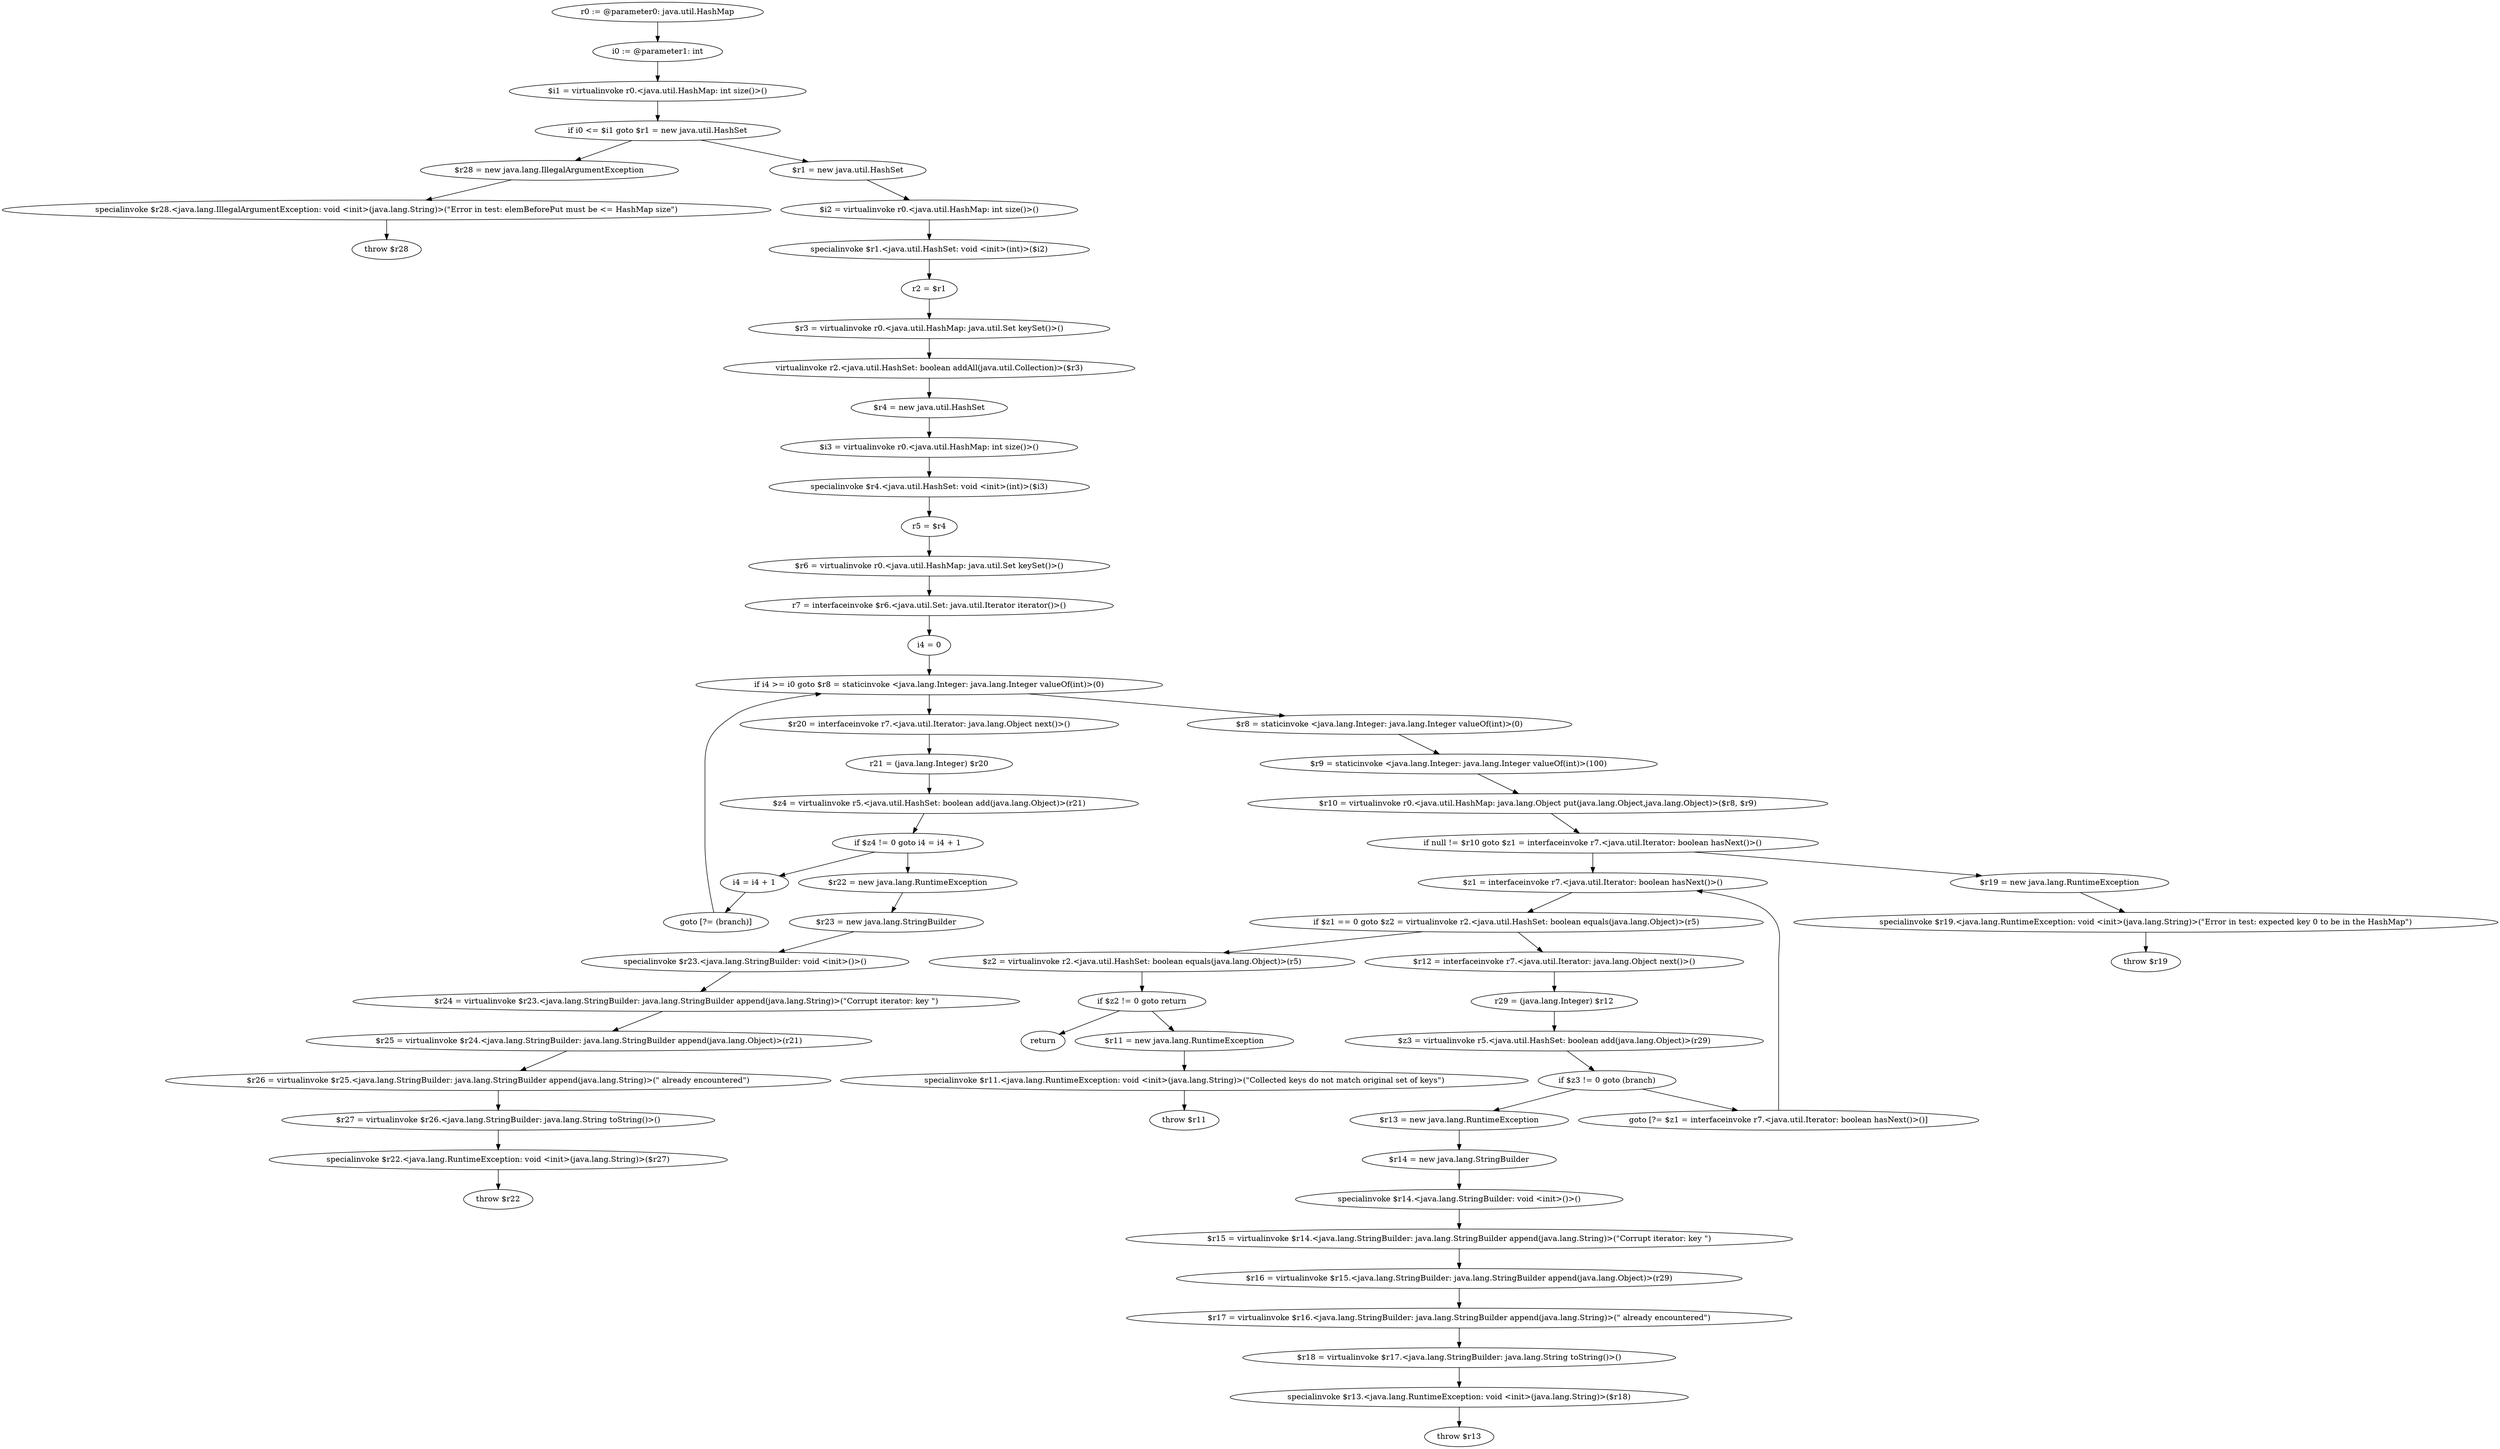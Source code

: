 digraph "unitGraph" {
    "r0 := @parameter0: java.util.HashMap"
    "i0 := @parameter1: int"
    "$i1 = virtualinvoke r0.<java.util.HashMap: int size()>()"
    "if i0 <= $i1 goto $r1 = new java.util.HashSet"
    "$r28 = new java.lang.IllegalArgumentException"
    "specialinvoke $r28.<java.lang.IllegalArgumentException: void <init>(java.lang.String)>(\"Error in test: elemBeforePut must be <= HashMap size\")"
    "throw $r28"
    "$r1 = new java.util.HashSet"
    "$i2 = virtualinvoke r0.<java.util.HashMap: int size()>()"
    "specialinvoke $r1.<java.util.HashSet: void <init>(int)>($i2)"
    "r2 = $r1"
    "$r3 = virtualinvoke r0.<java.util.HashMap: java.util.Set keySet()>()"
    "virtualinvoke r2.<java.util.HashSet: boolean addAll(java.util.Collection)>($r3)"
    "$r4 = new java.util.HashSet"
    "$i3 = virtualinvoke r0.<java.util.HashMap: int size()>()"
    "specialinvoke $r4.<java.util.HashSet: void <init>(int)>($i3)"
    "r5 = $r4"
    "$r6 = virtualinvoke r0.<java.util.HashMap: java.util.Set keySet()>()"
    "r7 = interfaceinvoke $r6.<java.util.Set: java.util.Iterator iterator()>()"
    "i4 = 0"
    "if i4 >= i0 goto $r8 = staticinvoke <java.lang.Integer: java.lang.Integer valueOf(int)>(0)"
    "$r20 = interfaceinvoke r7.<java.util.Iterator: java.lang.Object next()>()"
    "r21 = (java.lang.Integer) $r20"
    "$z4 = virtualinvoke r5.<java.util.HashSet: boolean add(java.lang.Object)>(r21)"
    "if $z4 != 0 goto i4 = i4 + 1"
    "$r22 = new java.lang.RuntimeException"
    "$r23 = new java.lang.StringBuilder"
    "specialinvoke $r23.<java.lang.StringBuilder: void <init>()>()"
    "$r24 = virtualinvoke $r23.<java.lang.StringBuilder: java.lang.StringBuilder append(java.lang.String)>(\"Corrupt iterator: key \")"
    "$r25 = virtualinvoke $r24.<java.lang.StringBuilder: java.lang.StringBuilder append(java.lang.Object)>(r21)"
    "$r26 = virtualinvoke $r25.<java.lang.StringBuilder: java.lang.StringBuilder append(java.lang.String)>(\" already encountered\")"
    "$r27 = virtualinvoke $r26.<java.lang.StringBuilder: java.lang.String toString()>()"
    "specialinvoke $r22.<java.lang.RuntimeException: void <init>(java.lang.String)>($r27)"
    "throw $r22"
    "i4 = i4 + 1"
    "goto [?= (branch)]"
    "$r8 = staticinvoke <java.lang.Integer: java.lang.Integer valueOf(int)>(0)"
    "$r9 = staticinvoke <java.lang.Integer: java.lang.Integer valueOf(int)>(100)"
    "$r10 = virtualinvoke r0.<java.util.HashMap: java.lang.Object put(java.lang.Object,java.lang.Object)>($r8, $r9)"
    "if null != $r10 goto $z1 = interfaceinvoke r7.<java.util.Iterator: boolean hasNext()>()"
    "$r19 = new java.lang.RuntimeException"
    "specialinvoke $r19.<java.lang.RuntimeException: void <init>(java.lang.String)>(\"Error in test: expected key 0 to be in the HashMap\")"
    "throw $r19"
    "$z1 = interfaceinvoke r7.<java.util.Iterator: boolean hasNext()>()"
    "if $z1 == 0 goto $z2 = virtualinvoke r2.<java.util.HashSet: boolean equals(java.lang.Object)>(r5)"
    "$r12 = interfaceinvoke r7.<java.util.Iterator: java.lang.Object next()>()"
    "r29 = (java.lang.Integer) $r12"
    "$z3 = virtualinvoke r5.<java.util.HashSet: boolean add(java.lang.Object)>(r29)"
    "if $z3 != 0 goto (branch)"
    "$r13 = new java.lang.RuntimeException"
    "$r14 = new java.lang.StringBuilder"
    "specialinvoke $r14.<java.lang.StringBuilder: void <init>()>()"
    "$r15 = virtualinvoke $r14.<java.lang.StringBuilder: java.lang.StringBuilder append(java.lang.String)>(\"Corrupt iterator: key \")"
    "$r16 = virtualinvoke $r15.<java.lang.StringBuilder: java.lang.StringBuilder append(java.lang.Object)>(r29)"
    "$r17 = virtualinvoke $r16.<java.lang.StringBuilder: java.lang.StringBuilder append(java.lang.String)>(\" already encountered\")"
    "$r18 = virtualinvoke $r17.<java.lang.StringBuilder: java.lang.String toString()>()"
    "specialinvoke $r13.<java.lang.RuntimeException: void <init>(java.lang.String)>($r18)"
    "throw $r13"
    "goto [?= $z1 = interfaceinvoke r7.<java.util.Iterator: boolean hasNext()>()]"
    "$z2 = virtualinvoke r2.<java.util.HashSet: boolean equals(java.lang.Object)>(r5)"
    "if $z2 != 0 goto return"
    "$r11 = new java.lang.RuntimeException"
    "specialinvoke $r11.<java.lang.RuntimeException: void <init>(java.lang.String)>(\"Collected keys do not match original set of keys\")"
    "throw $r11"
    "return"
    "r0 := @parameter0: java.util.HashMap"->"i0 := @parameter1: int";
    "i0 := @parameter1: int"->"$i1 = virtualinvoke r0.<java.util.HashMap: int size()>()";
    "$i1 = virtualinvoke r0.<java.util.HashMap: int size()>()"->"if i0 <= $i1 goto $r1 = new java.util.HashSet";
    "if i0 <= $i1 goto $r1 = new java.util.HashSet"->"$r28 = new java.lang.IllegalArgumentException";
    "if i0 <= $i1 goto $r1 = new java.util.HashSet"->"$r1 = new java.util.HashSet";
    "$r28 = new java.lang.IllegalArgumentException"->"specialinvoke $r28.<java.lang.IllegalArgumentException: void <init>(java.lang.String)>(\"Error in test: elemBeforePut must be <= HashMap size\")";
    "specialinvoke $r28.<java.lang.IllegalArgumentException: void <init>(java.lang.String)>(\"Error in test: elemBeforePut must be <= HashMap size\")"->"throw $r28";
    "$r1 = new java.util.HashSet"->"$i2 = virtualinvoke r0.<java.util.HashMap: int size()>()";
    "$i2 = virtualinvoke r0.<java.util.HashMap: int size()>()"->"specialinvoke $r1.<java.util.HashSet: void <init>(int)>($i2)";
    "specialinvoke $r1.<java.util.HashSet: void <init>(int)>($i2)"->"r2 = $r1";
    "r2 = $r1"->"$r3 = virtualinvoke r0.<java.util.HashMap: java.util.Set keySet()>()";
    "$r3 = virtualinvoke r0.<java.util.HashMap: java.util.Set keySet()>()"->"virtualinvoke r2.<java.util.HashSet: boolean addAll(java.util.Collection)>($r3)";
    "virtualinvoke r2.<java.util.HashSet: boolean addAll(java.util.Collection)>($r3)"->"$r4 = new java.util.HashSet";
    "$r4 = new java.util.HashSet"->"$i3 = virtualinvoke r0.<java.util.HashMap: int size()>()";
    "$i3 = virtualinvoke r0.<java.util.HashMap: int size()>()"->"specialinvoke $r4.<java.util.HashSet: void <init>(int)>($i3)";
    "specialinvoke $r4.<java.util.HashSet: void <init>(int)>($i3)"->"r5 = $r4";
    "r5 = $r4"->"$r6 = virtualinvoke r0.<java.util.HashMap: java.util.Set keySet()>()";
    "$r6 = virtualinvoke r0.<java.util.HashMap: java.util.Set keySet()>()"->"r7 = interfaceinvoke $r6.<java.util.Set: java.util.Iterator iterator()>()";
    "r7 = interfaceinvoke $r6.<java.util.Set: java.util.Iterator iterator()>()"->"i4 = 0";
    "i4 = 0"->"if i4 >= i0 goto $r8 = staticinvoke <java.lang.Integer: java.lang.Integer valueOf(int)>(0)";
    "if i4 >= i0 goto $r8 = staticinvoke <java.lang.Integer: java.lang.Integer valueOf(int)>(0)"->"$r20 = interfaceinvoke r7.<java.util.Iterator: java.lang.Object next()>()";
    "if i4 >= i0 goto $r8 = staticinvoke <java.lang.Integer: java.lang.Integer valueOf(int)>(0)"->"$r8 = staticinvoke <java.lang.Integer: java.lang.Integer valueOf(int)>(0)";
    "$r20 = interfaceinvoke r7.<java.util.Iterator: java.lang.Object next()>()"->"r21 = (java.lang.Integer) $r20";
    "r21 = (java.lang.Integer) $r20"->"$z4 = virtualinvoke r5.<java.util.HashSet: boolean add(java.lang.Object)>(r21)";
    "$z4 = virtualinvoke r5.<java.util.HashSet: boolean add(java.lang.Object)>(r21)"->"if $z4 != 0 goto i4 = i4 + 1";
    "if $z4 != 0 goto i4 = i4 + 1"->"$r22 = new java.lang.RuntimeException";
    "if $z4 != 0 goto i4 = i4 + 1"->"i4 = i4 + 1";
    "$r22 = new java.lang.RuntimeException"->"$r23 = new java.lang.StringBuilder";
    "$r23 = new java.lang.StringBuilder"->"specialinvoke $r23.<java.lang.StringBuilder: void <init>()>()";
    "specialinvoke $r23.<java.lang.StringBuilder: void <init>()>()"->"$r24 = virtualinvoke $r23.<java.lang.StringBuilder: java.lang.StringBuilder append(java.lang.String)>(\"Corrupt iterator: key \")";
    "$r24 = virtualinvoke $r23.<java.lang.StringBuilder: java.lang.StringBuilder append(java.lang.String)>(\"Corrupt iterator: key \")"->"$r25 = virtualinvoke $r24.<java.lang.StringBuilder: java.lang.StringBuilder append(java.lang.Object)>(r21)";
    "$r25 = virtualinvoke $r24.<java.lang.StringBuilder: java.lang.StringBuilder append(java.lang.Object)>(r21)"->"$r26 = virtualinvoke $r25.<java.lang.StringBuilder: java.lang.StringBuilder append(java.lang.String)>(\" already encountered\")";
    "$r26 = virtualinvoke $r25.<java.lang.StringBuilder: java.lang.StringBuilder append(java.lang.String)>(\" already encountered\")"->"$r27 = virtualinvoke $r26.<java.lang.StringBuilder: java.lang.String toString()>()";
    "$r27 = virtualinvoke $r26.<java.lang.StringBuilder: java.lang.String toString()>()"->"specialinvoke $r22.<java.lang.RuntimeException: void <init>(java.lang.String)>($r27)";
    "specialinvoke $r22.<java.lang.RuntimeException: void <init>(java.lang.String)>($r27)"->"throw $r22";
    "i4 = i4 + 1"->"goto [?= (branch)]";
    "goto [?= (branch)]"->"if i4 >= i0 goto $r8 = staticinvoke <java.lang.Integer: java.lang.Integer valueOf(int)>(0)";
    "$r8 = staticinvoke <java.lang.Integer: java.lang.Integer valueOf(int)>(0)"->"$r9 = staticinvoke <java.lang.Integer: java.lang.Integer valueOf(int)>(100)";
    "$r9 = staticinvoke <java.lang.Integer: java.lang.Integer valueOf(int)>(100)"->"$r10 = virtualinvoke r0.<java.util.HashMap: java.lang.Object put(java.lang.Object,java.lang.Object)>($r8, $r9)";
    "$r10 = virtualinvoke r0.<java.util.HashMap: java.lang.Object put(java.lang.Object,java.lang.Object)>($r8, $r9)"->"if null != $r10 goto $z1 = interfaceinvoke r7.<java.util.Iterator: boolean hasNext()>()";
    "if null != $r10 goto $z1 = interfaceinvoke r7.<java.util.Iterator: boolean hasNext()>()"->"$r19 = new java.lang.RuntimeException";
    "if null != $r10 goto $z1 = interfaceinvoke r7.<java.util.Iterator: boolean hasNext()>()"->"$z1 = interfaceinvoke r7.<java.util.Iterator: boolean hasNext()>()";
    "$r19 = new java.lang.RuntimeException"->"specialinvoke $r19.<java.lang.RuntimeException: void <init>(java.lang.String)>(\"Error in test: expected key 0 to be in the HashMap\")";
    "specialinvoke $r19.<java.lang.RuntimeException: void <init>(java.lang.String)>(\"Error in test: expected key 0 to be in the HashMap\")"->"throw $r19";
    "$z1 = interfaceinvoke r7.<java.util.Iterator: boolean hasNext()>()"->"if $z1 == 0 goto $z2 = virtualinvoke r2.<java.util.HashSet: boolean equals(java.lang.Object)>(r5)";
    "if $z1 == 0 goto $z2 = virtualinvoke r2.<java.util.HashSet: boolean equals(java.lang.Object)>(r5)"->"$r12 = interfaceinvoke r7.<java.util.Iterator: java.lang.Object next()>()";
    "if $z1 == 0 goto $z2 = virtualinvoke r2.<java.util.HashSet: boolean equals(java.lang.Object)>(r5)"->"$z2 = virtualinvoke r2.<java.util.HashSet: boolean equals(java.lang.Object)>(r5)";
    "$r12 = interfaceinvoke r7.<java.util.Iterator: java.lang.Object next()>()"->"r29 = (java.lang.Integer) $r12";
    "r29 = (java.lang.Integer) $r12"->"$z3 = virtualinvoke r5.<java.util.HashSet: boolean add(java.lang.Object)>(r29)";
    "$z3 = virtualinvoke r5.<java.util.HashSet: boolean add(java.lang.Object)>(r29)"->"if $z3 != 0 goto (branch)";
    "if $z3 != 0 goto (branch)"->"$r13 = new java.lang.RuntimeException";
    "if $z3 != 0 goto (branch)"->"goto [?= $z1 = interfaceinvoke r7.<java.util.Iterator: boolean hasNext()>()]";
    "$r13 = new java.lang.RuntimeException"->"$r14 = new java.lang.StringBuilder";
    "$r14 = new java.lang.StringBuilder"->"specialinvoke $r14.<java.lang.StringBuilder: void <init>()>()";
    "specialinvoke $r14.<java.lang.StringBuilder: void <init>()>()"->"$r15 = virtualinvoke $r14.<java.lang.StringBuilder: java.lang.StringBuilder append(java.lang.String)>(\"Corrupt iterator: key \")";
    "$r15 = virtualinvoke $r14.<java.lang.StringBuilder: java.lang.StringBuilder append(java.lang.String)>(\"Corrupt iterator: key \")"->"$r16 = virtualinvoke $r15.<java.lang.StringBuilder: java.lang.StringBuilder append(java.lang.Object)>(r29)";
    "$r16 = virtualinvoke $r15.<java.lang.StringBuilder: java.lang.StringBuilder append(java.lang.Object)>(r29)"->"$r17 = virtualinvoke $r16.<java.lang.StringBuilder: java.lang.StringBuilder append(java.lang.String)>(\" already encountered\")";
    "$r17 = virtualinvoke $r16.<java.lang.StringBuilder: java.lang.StringBuilder append(java.lang.String)>(\" already encountered\")"->"$r18 = virtualinvoke $r17.<java.lang.StringBuilder: java.lang.String toString()>()";
    "$r18 = virtualinvoke $r17.<java.lang.StringBuilder: java.lang.String toString()>()"->"specialinvoke $r13.<java.lang.RuntimeException: void <init>(java.lang.String)>($r18)";
    "specialinvoke $r13.<java.lang.RuntimeException: void <init>(java.lang.String)>($r18)"->"throw $r13";
    "goto [?= $z1 = interfaceinvoke r7.<java.util.Iterator: boolean hasNext()>()]"->"$z1 = interfaceinvoke r7.<java.util.Iterator: boolean hasNext()>()";
    "$z2 = virtualinvoke r2.<java.util.HashSet: boolean equals(java.lang.Object)>(r5)"->"if $z2 != 0 goto return";
    "if $z2 != 0 goto return"->"$r11 = new java.lang.RuntimeException";
    "if $z2 != 0 goto return"->"return";
    "$r11 = new java.lang.RuntimeException"->"specialinvoke $r11.<java.lang.RuntimeException: void <init>(java.lang.String)>(\"Collected keys do not match original set of keys\")";
    "specialinvoke $r11.<java.lang.RuntimeException: void <init>(java.lang.String)>(\"Collected keys do not match original set of keys\")"->"throw $r11";
}
